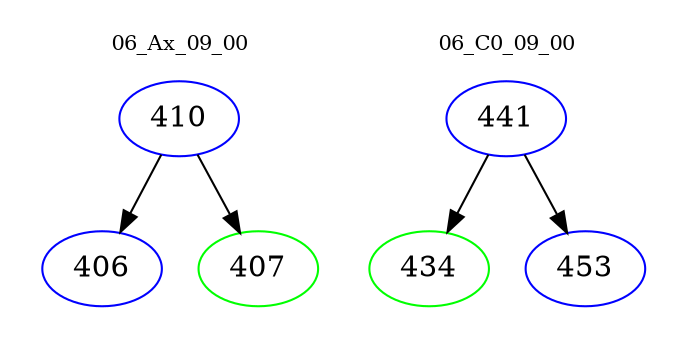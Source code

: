 digraph{
subgraph cluster_0 {
color = white
label = "06_Ax_09_00";
fontsize=10;
T0_410 [label="410", color="blue"]
T0_410 -> T0_406 [color="black"]
T0_406 [label="406", color="blue"]
T0_410 -> T0_407 [color="black"]
T0_407 [label="407", color="green"]
}
subgraph cluster_1 {
color = white
label = "06_C0_09_00";
fontsize=10;
T1_441 [label="441", color="blue"]
T1_441 -> T1_434 [color="black"]
T1_434 [label="434", color="green"]
T1_441 -> T1_453 [color="black"]
T1_453 [label="453", color="blue"]
}
}
